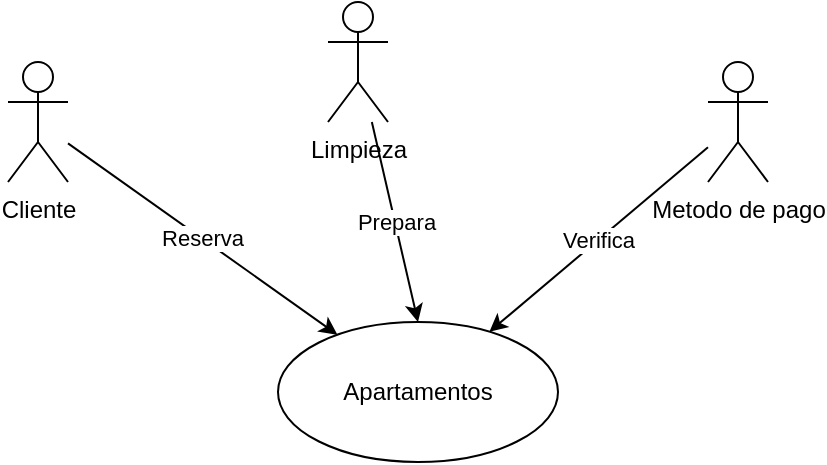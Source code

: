 <mxfile>
    <diagram id="aOW1VwP3nFIIIQuU_SlF" name="Page-1">
        <mxGraphModel dx="1130" dy="523" grid="1" gridSize="10" guides="1" tooltips="1" connect="1" arrows="1" fold="1" page="1" pageScale="1" pageWidth="850" pageHeight="1100" math="0" shadow="0">
            <root>
                <mxCell id="0"/>
                <mxCell id="1" parent="0"/>
                <mxCell id="2" value="Apartamentos" style="ellipse;whiteSpace=wrap;html=1;" vertex="1" parent="1">
                    <mxGeometry x="355" y="230" width="140" height="70" as="geometry"/>
                </mxCell>
                <mxCell id="10" value="Reserva" style="edgeStyle=none;html=1;" edge="1" parent="1" source="3" target="2">
                    <mxGeometry relative="1" as="geometry"/>
                </mxCell>
                <mxCell id="3" value="Cliente&lt;br&gt;" style="shape=umlActor;verticalLabelPosition=bottom;verticalAlign=top;html=1;" vertex="1" parent="1">
                    <mxGeometry x="220" y="100" width="30" height="60" as="geometry"/>
                </mxCell>
                <mxCell id="5" value="Prepara" style="edgeStyle=none;html=1;entryX=0.5;entryY=0;entryDx=0;entryDy=0;" edge="1" parent="1" source="4" target="2">
                    <mxGeometry relative="1" as="geometry"/>
                </mxCell>
                <mxCell id="4" value="Limpieza&lt;br&gt;" style="shape=umlActor;verticalLabelPosition=bottom;verticalAlign=top;html=1;" vertex="1" parent="1">
                    <mxGeometry x="380" y="70" width="30" height="60" as="geometry"/>
                </mxCell>
                <mxCell id="12" value="Verifica" style="edgeStyle=none;html=1;" edge="1" parent="1" source="11" target="2">
                    <mxGeometry relative="1" as="geometry"/>
                </mxCell>
                <mxCell id="11" value="Metodo de pago&lt;br&gt;" style="shape=umlActor;verticalLabelPosition=bottom;verticalAlign=top;html=1;" vertex="1" parent="1">
                    <mxGeometry x="570" y="100" width="30" height="60" as="geometry"/>
                </mxCell>
            </root>
        </mxGraphModel>
    </diagram>
</mxfile>